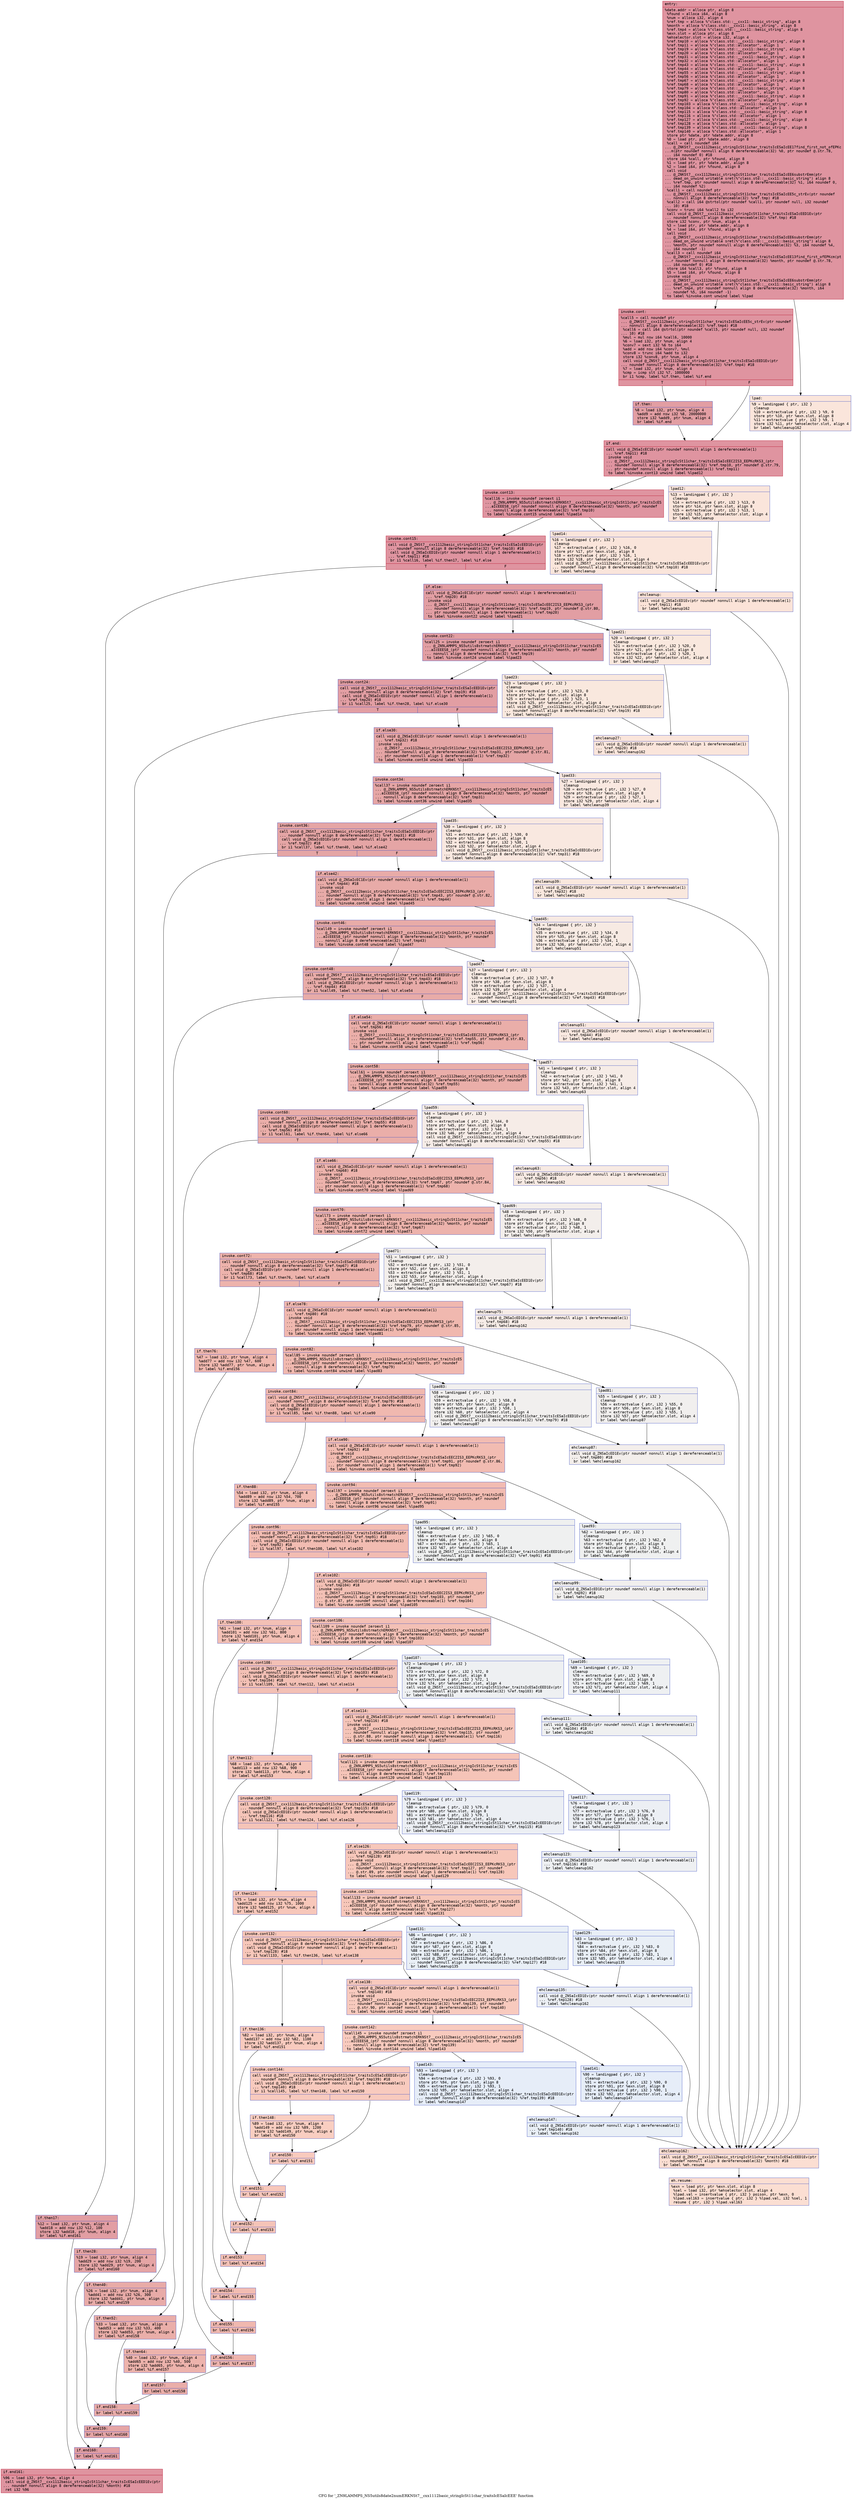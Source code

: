 digraph "CFG for '_ZN9LAMMPS_NS5utils8date2numERKNSt7__cxx1112basic_stringIcSt11char_traitsIcESaIcEEE' function" {
	label="CFG for '_ZN9LAMMPS_NS5utils8date2numERKNSt7__cxx1112basic_stringIcSt11char_traitsIcESaIcEEE' function";

	Node0x5584164b4560 [shape=record,color="#b70d28ff", style=filled, fillcolor="#b70d2870" fontname="Courier",label="{entry:\l|  %date.addr = alloca ptr, align 8\l  %found = alloca i64, align 8\l  %num = alloca i32, align 4\l  %ref.tmp = alloca %\"class.std::__cxx11::basic_string\", align 8\l  %month = alloca %\"class.std::__cxx11::basic_string\", align 8\l  %ref.tmp4 = alloca %\"class.std::__cxx11::basic_string\", align 8\l  %exn.slot = alloca ptr, align 8\l  %ehselector.slot = alloca i32, align 4\l  %ref.tmp10 = alloca %\"class.std::__cxx11::basic_string\", align 8\l  %ref.tmp11 = alloca %\"class.std::allocator\", align 1\l  %ref.tmp19 = alloca %\"class.std::__cxx11::basic_string\", align 8\l  %ref.tmp20 = alloca %\"class.std::allocator\", align 1\l  %ref.tmp31 = alloca %\"class.std::__cxx11::basic_string\", align 8\l  %ref.tmp32 = alloca %\"class.std::allocator\", align 1\l  %ref.tmp43 = alloca %\"class.std::__cxx11::basic_string\", align 8\l  %ref.tmp44 = alloca %\"class.std::allocator\", align 1\l  %ref.tmp55 = alloca %\"class.std::__cxx11::basic_string\", align 8\l  %ref.tmp56 = alloca %\"class.std::allocator\", align 1\l  %ref.tmp67 = alloca %\"class.std::__cxx11::basic_string\", align 8\l  %ref.tmp68 = alloca %\"class.std::allocator\", align 1\l  %ref.tmp79 = alloca %\"class.std::__cxx11::basic_string\", align 8\l  %ref.tmp80 = alloca %\"class.std::allocator\", align 1\l  %ref.tmp91 = alloca %\"class.std::__cxx11::basic_string\", align 8\l  %ref.tmp92 = alloca %\"class.std::allocator\", align 1\l  %ref.tmp103 = alloca %\"class.std::__cxx11::basic_string\", align 8\l  %ref.tmp104 = alloca %\"class.std::allocator\", align 1\l  %ref.tmp115 = alloca %\"class.std::__cxx11::basic_string\", align 8\l  %ref.tmp116 = alloca %\"class.std::allocator\", align 1\l  %ref.tmp127 = alloca %\"class.std::__cxx11::basic_string\", align 8\l  %ref.tmp128 = alloca %\"class.std::allocator\", align 1\l  %ref.tmp139 = alloca %\"class.std::__cxx11::basic_string\", align 8\l  %ref.tmp140 = alloca %\"class.std::allocator\", align 1\l  store ptr %date, ptr %date.addr, align 8\l  %0 = load ptr, ptr %date.addr, align 8\l  %call = call noundef i64\l... @_ZNKSt7__cxx1112basic_stringIcSt11char_traitsIcESaIcEE17find_first_not_ofEPKc\l...m(ptr noundef nonnull align 8 dereferenceable(32) %0, ptr noundef @.str.78,\l... i64 noundef 0) #18\l  store i64 %call, ptr %found, align 8\l  %1 = load ptr, ptr %date.addr, align 8\l  %2 = load i64, ptr %found, align 8\l  call void\l... @_ZNKSt7__cxx1112basic_stringIcSt11char_traitsIcESaIcEE6substrEmm(ptr\l... dead_on_unwind writable sret(%\"class.std::__cxx11::basic_string\") align 8\l... %ref.tmp, ptr noundef nonnull align 8 dereferenceable(32) %1, i64 noundef 0,\l... i64 noundef %2)\l  %call1 = call noundef ptr\l... @_ZNKSt7__cxx1112basic_stringIcSt11char_traitsIcESaIcEE5c_strEv(ptr noundef\l... nonnull align 8 dereferenceable(32) %ref.tmp) #18\l  %call2 = call i64 @strtol(ptr noundef %call1, ptr noundef null, i32 noundef\l... 10) #18\l  %conv = trunc i64 %call2 to i32\l  call void @_ZNSt7__cxx1112basic_stringIcSt11char_traitsIcESaIcEED1Ev(ptr\l... noundef nonnull align 8 dereferenceable(32) %ref.tmp) #18\l  store i32 %conv, ptr %num, align 4\l  %3 = load ptr, ptr %date.addr, align 8\l  %4 = load i64, ptr %found, align 8\l  call void\l... @_ZNKSt7__cxx1112basic_stringIcSt11char_traitsIcESaIcEE6substrEmm(ptr\l... dead_on_unwind writable sret(%\"class.std::__cxx11::basic_string\") align 8\l... %month, ptr noundef nonnull align 8 dereferenceable(32) %3, i64 noundef %4,\l... i64 noundef -1)\l  %call3 = call noundef i64\l... @_ZNKSt7__cxx1112basic_stringIcSt11char_traitsIcESaIcEE13find_first_ofEPKcm(pt\l...r noundef nonnull align 8 dereferenceable(32) %month, ptr noundef @.str.78,\l... i64 noundef 0) #18\l  store i64 %call3, ptr %found, align 8\l  %5 = load i64, ptr %found, align 8\l  invoke void\l... @_ZNKSt7__cxx1112basic_stringIcSt11char_traitsIcESaIcEE6substrEmm(ptr\l... dead_on_unwind writable sret(%\"class.std::__cxx11::basic_string\") align 8\l... %ref.tmp4, ptr noundef nonnull align 8 dereferenceable(32) %month, i64\l... noundef %5, i64 noundef -1)\l          to label %invoke.cont unwind label %lpad\l}"];
	Node0x5584164b4560 -> Node0x558416605c80[tooltip="entry -> invoke.cont\nProbability 100.00%" ];
	Node0x5584164b4560 -> Node0x558416605cd0[tooltip="entry -> lpad\nProbability 0.00%" ];
	Node0x558416605c80 [shape=record,color="#b70d28ff", style=filled, fillcolor="#b70d2870" fontname="Courier",label="{invoke.cont:\l|  %call5 = call noundef ptr\l... @_ZNKSt7__cxx1112basic_stringIcSt11char_traitsIcESaIcEE5c_strEv(ptr noundef\l... nonnull align 8 dereferenceable(32) %ref.tmp4) #18\l  %call6 = call i64 @strtol(ptr noundef %call5, ptr noundef null, i32 noundef\l... 10) #18\l  %mul = mul nsw i64 %call6, 10000\l  %6 = load i32, ptr %num, align 4\l  %conv7 = sext i32 %6 to i64\l  %add = add nsw i64 %conv7, %mul\l  %conv8 = trunc i64 %add to i32\l  store i32 %conv8, ptr %num, align 4\l  call void @_ZNSt7__cxx1112basic_stringIcSt11char_traitsIcESaIcEED1Ev(ptr\l... noundef nonnull align 8 dereferenceable(32) %ref.tmp4) #18\l  %7 = load i32, ptr %num, align 4\l  %cmp = icmp slt i32 %7, 1000000\l  br i1 %cmp, label %if.then, label %if.end\l|{<s0>T|<s1>F}}"];
	Node0x558416605c80:s0 -> Node0x5584166064d0[tooltip="invoke.cont -> if.then\nProbability 50.00%" ];
	Node0x558416605c80:s1 -> Node0x5584165fd320[tooltip="invoke.cont -> if.end\nProbability 50.00%" ];
	Node0x5584166064d0 [shape=record,color="#3d50c3ff", style=filled, fillcolor="#be242e70" fontname="Courier",label="{if.then:\l|  %8 = load i32, ptr %num, align 4\l  %add9 = add nsw i32 %8, 20000000\l  store i32 %add9, ptr %num, align 4\l  br label %if.end\l}"];
	Node0x5584166064d0 -> Node0x5584165fd320[tooltip="if.then -> if.end\nProbability 100.00%" ];
	Node0x558416605cd0 [shape=record,color="#3d50c3ff", style=filled, fillcolor="#f4c5ad70" fontname="Courier",label="{lpad:\l|  %9 = landingpad \{ ptr, i32 \}\l          cleanup\l  %10 = extractvalue \{ ptr, i32 \} %9, 0\l  store ptr %10, ptr %exn.slot, align 8\l  %11 = extractvalue \{ ptr, i32 \} %9, 1\l  store i32 %11, ptr %ehselector.slot, align 4\l  br label %ehcleanup162\l}"];
	Node0x558416605cd0 -> Node0x558416607030[tooltip="lpad -> ehcleanup162\nProbability 100.00%" ];
	Node0x5584165fd320 [shape=record,color="#b70d28ff", style=filled, fillcolor="#b70d2870" fontname="Courier",label="{if.end:\l|  call void @_ZNSaIcEC1Ev(ptr noundef nonnull align 1 dereferenceable(1)\l... %ref.tmp11) #18\l  invoke void\l... @_ZNSt7__cxx1112basic_stringIcSt11char_traitsIcESaIcEEC2IS3_EEPKcRKS3_(ptr\l... noundef nonnull align 8 dereferenceable(32) %ref.tmp10, ptr noundef @.str.79,\l... ptr noundef nonnull align 1 dereferenceable(1) %ref.tmp11)\l          to label %invoke.cont13 unwind label %lpad12\l}"];
	Node0x5584165fd320 -> Node0x558416607270[tooltip="if.end -> invoke.cont13\nProbability 100.00%" ];
	Node0x5584165fd320 -> Node0x5584166072f0[tooltip="if.end -> lpad12\nProbability 0.00%" ];
	Node0x558416607270 [shape=record,color="#b70d28ff", style=filled, fillcolor="#b70d2870" fontname="Courier",label="{invoke.cont13:\l|  %call16 = invoke noundef zeroext i1\l... @_ZN9LAMMPS_NS5utils8strmatchERKNSt7__cxx1112basic_stringIcSt11char_traitsIcES\l...aIcEEES8_(ptr noundef nonnull align 8 dereferenceable(32) %month, ptr noundef\l... nonnull align 8 dereferenceable(32) %ref.tmp10)\l          to label %invoke.cont15 unwind label %lpad14\l}"];
	Node0x558416607270 -> Node0x558416607220[tooltip="invoke.cont13 -> invoke.cont15\nProbability 100.00%" ];
	Node0x558416607270 -> Node0x558416607520[tooltip="invoke.cont13 -> lpad14\nProbability 0.00%" ];
	Node0x558416607220 [shape=record,color="#b70d28ff", style=filled, fillcolor="#b70d2870" fontname="Courier",label="{invoke.cont15:\l|  call void @_ZNSt7__cxx1112basic_stringIcSt11char_traitsIcESaIcEED1Ev(ptr\l... noundef nonnull align 8 dereferenceable(32) %ref.tmp10) #18\l  call void @_ZNSaIcED1Ev(ptr noundef nonnull align 1 dereferenceable(1)\l... %ref.tmp11) #18\l  br i1 %call16, label %if.then17, label %if.else\l|{<s0>T|<s1>F}}"];
	Node0x558416607220:s0 -> Node0x558416607900[tooltip="invoke.cont15 -> if.then17\nProbability 50.00%" ];
	Node0x558416607220:s1 -> Node0x558416607980[tooltip="invoke.cont15 -> if.else\nProbability 50.00%" ];
	Node0x558416607900 [shape=record,color="#3d50c3ff", style=filled, fillcolor="#be242e70" fontname="Courier",label="{if.then17:\l|  %12 = load i32, ptr %num, align 4\l  %add18 = add nsw i32 %12, 100\l  store i32 %add18, ptr %num, align 4\l  br label %if.end161\l}"];
	Node0x558416607900 -> Node0x558416607c50[tooltip="if.then17 -> if.end161\nProbability 100.00%" ];
	Node0x5584166072f0 [shape=record,color="#3d50c3ff", style=filled, fillcolor="#f4c5ad70" fontname="Courier",label="{lpad12:\l|  %13 = landingpad \{ ptr, i32 \}\l          cleanup\l  %14 = extractvalue \{ ptr, i32 \} %13, 0\l  store ptr %14, ptr %exn.slot, align 8\l  %15 = extractvalue \{ ptr, i32 \} %13, 1\l  store i32 %15, ptr %ehselector.slot, align 4\l  br label %ehcleanup\l}"];
	Node0x5584166072f0 -> Node0x558416607ff0[tooltip="lpad12 -> ehcleanup\nProbability 100.00%" ];
	Node0x558416607520 [shape=record,color="#3d50c3ff", style=filled, fillcolor="#f4c5ad70" fontname="Courier",label="{lpad14:\l|  %16 = landingpad \{ ptr, i32 \}\l          cleanup\l  %17 = extractvalue \{ ptr, i32 \} %16, 0\l  store ptr %17, ptr %exn.slot, align 8\l  %18 = extractvalue \{ ptr, i32 \} %16, 1\l  store i32 %18, ptr %ehselector.slot, align 4\l  call void @_ZNSt7__cxx1112basic_stringIcSt11char_traitsIcESaIcEED1Ev(ptr\l... noundef nonnull align 8 dereferenceable(32) %ref.tmp10) #18\l  br label %ehcleanup\l}"];
	Node0x558416607520 -> Node0x558416607ff0[tooltip="lpad14 -> ehcleanup\nProbability 100.00%" ];
	Node0x558416607ff0 [shape=record,color="#3d50c3ff", style=filled, fillcolor="#f6bfa670" fontname="Courier",label="{ehcleanup:\l|  call void @_ZNSaIcED1Ev(ptr noundef nonnull align 1 dereferenceable(1)\l... %ref.tmp11) #18\l  br label %ehcleanup162\l}"];
	Node0x558416607ff0 -> Node0x558416607030[tooltip="ehcleanup -> ehcleanup162\nProbability 100.00%" ];
	Node0x558416607980 [shape=record,color="#3d50c3ff", style=filled, fillcolor="#be242e70" fontname="Courier",label="{if.else:\l|  call void @_ZNSaIcEC1Ev(ptr noundef nonnull align 1 dereferenceable(1)\l... %ref.tmp20) #18\l  invoke void\l... @_ZNSt7__cxx1112basic_stringIcSt11char_traitsIcESaIcEEC2IS3_EEPKcRKS3_(ptr\l... noundef nonnull align 8 dereferenceable(32) %ref.tmp19, ptr noundef @.str.80,\l... ptr noundef nonnull align 1 dereferenceable(1) %ref.tmp20)\l          to label %invoke.cont22 unwind label %lpad21\l}"];
	Node0x558416607980 -> Node0x5584166087e0[tooltip="if.else -> invoke.cont22\nProbability 100.00%" ];
	Node0x558416607980 -> Node0x558416608830[tooltip="if.else -> lpad21\nProbability 0.00%" ];
	Node0x5584166087e0 [shape=record,color="#3d50c3ff", style=filled, fillcolor="#be242e70" fontname="Courier",label="{invoke.cont22:\l|  %call25 = invoke noundef zeroext i1\l... @_ZN9LAMMPS_NS5utils8strmatchERKNSt7__cxx1112basic_stringIcSt11char_traitsIcES\l...aIcEEES8_(ptr noundef nonnull align 8 dereferenceable(32) %month, ptr noundef\l... nonnull align 8 dereferenceable(32) %ref.tmp19)\l          to label %invoke.cont24 unwind label %lpad23\l}"];
	Node0x5584166087e0 -> Node0x558416608790[tooltip="invoke.cont22 -> invoke.cont24\nProbability 100.00%" ];
	Node0x5584166087e0 -> Node0x558416608a60[tooltip="invoke.cont22 -> lpad23\nProbability 0.00%" ];
	Node0x558416608790 [shape=record,color="#3d50c3ff", style=filled, fillcolor="#be242e70" fontname="Courier",label="{invoke.cont24:\l|  call void @_ZNSt7__cxx1112basic_stringIcSt11char_traitsIcESaIcEED1Ev(ptr\l... noundef nonnull align 8 dereferenceable(32) %ref.tmp19) #18\l  call void @_ZNSaIcED1Ev(ptr noundef nonnull align 1 dereferenceable(1)\l... %ref.tmp20) #18\l  br i1 %call25, label %if.then28, label %if.else30\l|{<s0>T|<s1>F}}"];
	Node0x558416608790:s0 -> Node0x558416608f00[tooltip="invoke.cont24 -> if.then28\nProbability 50.00%" ];
	Node0x558416608790:s1 -> Node0x558416608f80[tooltip="invoke.cont24 -> if.else30\nProbability 50.00%" ];
	Node0x558416608f00 [shape=record,color="#3d50c3ff", style=filled, fillcolor="#c5333470" fontname="Courier",label="{if.then28:\l|  %19 = load i32, ptr %num, align 4\l  %add29 = add nsw i32 %19, 200\l  store i32 %add29, ptr %num, align 4\l  br label %if.end160\l}"];
	Node0x558416608f00 -> Node0x558416609290[tooltip="if.then28 -> if.end160\nProbability 100.00%" ];
	Node0x558416608830 [shape=record,color="#3d50c3ff", style=filled, fillcolor="#f2cab570" fontname="Courier",label="{lpad21:\l|  %20 = landingpad \{ ptr, i32 \}\l          cleanup\l  %21 = extractvalue \{ ptr, i32 \} %20, 0\l  store ptr %21, ptr %exn.slot, align 8\l  %22 = extractvalue \{ ptr, i32 \} %20, 1\l  store i32 %22, ptr %ehselector.slot, align 4\l  br label %ehcleanup27\l}"];
	Node0x558416608830 -> Node0x558416609630[tooltip="lpad21 -> ehcleanup27\nProbability 100.00%" ];
	Node0x558416608a60 [shape=record,color="#3d50c3ff", style=filled, fillcolor="#f2cab570" fontname="Courier",label="{lpad23:\l|  %23 = landingpad \{ ptr, i32 \}\l          cleanup\l  %24 = extractvalue \{ ptr, i32 \} %23, 0\l  store ptr %24, ptr %exn.slot, align 8\l  %25 = extractvalue \{ ptr, i32 \} %23, 1\l  store i32 %25, ptr %ehselector.slot, align 4\l  call void @_ZNSt7__cxx1112basic_stringIcSt11char_traitsIcESaIcEED1Ev(ptr\l... noundef nonnull align 8 dereferenceable(32) %ref.tmp19) #18\l  br label %ehcleanup27\l}"];
	Node0x558416608a60 -> Node0x558416609630[tooltip="lpad23 -> ehcleanup27\nProbability 100.00%" ];
	Node0x558416609630 [shape=record,color="#3d50c3ff", style=filled, fillcolor="#f4c5ad70" fontname="Courier",label="{ehcleanup27:\l|  call void @_ZNSaIcED1Ev(ptr noundef nonnull align 1 dereferenceable(1)\l... %ref.tmp20) #18\l  br label %ehcleanup162\l}"];
	Node0x558416609630 -> Node0x558416607030[tooltip="ehcleanup27 -> ehcleanup162\nProbability 100.00%" ];
	Node0x558416608f80 [shape=record,color="#3d50c3ff", style=filled, fillcolor="#c5333470" fontname="Courier",label="{if.else30:\l|  call void @_ZNSaIcEC1Ev(ptr noundef nonnull align 1 dereferenceable(1)\l... %ref.tmp32) #18\l  invoke void\l... @_ZNSt7__cxx1112basic_stringIcSt11char_traitsIcESaIcEEC2IS3_EEPKcRKS3_(ptr\l... noundef nonnull align 8 dereferenceable(32) %ref.tmp31, ptr noundef @.str.81,\l... ptr noundef nonnull align 1 dereferenceable(1) %ref.tmp32)\l          to label %invoke.cont34 unwind label %lpad33\l}"];
	Node0x558416608f80 -> Node0x558416609e20[tooltip="if.else30 -> invoke.cont34\nProbability 100.00%" ];
	Node0x558416608f80 -> Node0x558416609e70[tooltip="if.else30 -> lpad33\nProbability 0.00%" ];
	Node0x558416609e20 [shape=record,color="#3d50c3ff", style=filled, fillcolor="#c5333470" fontname="Courier",label="{invoke.cont34:\l|  %call37 = invoke noundef zeroext i1\l... @_ZN9LAMMPS_NS5utils8strmatchERKNSt7__cxx1112basic_stringIcSt11char_traitsIcES\l...aIcEEES8_(ptr noundef nonnull align 8 dereferenceable(32) %month, ptr noundef\l... nonnull align 8 dereferenceable(32) %ref.tmp31)\l          to label %invoke.cont36 unwind label %lpad35\l}"];
	Node0x558416609e20 -> Node0x558416609dd0[tooltip="invoke.cont34 -> invoke.cont36\nProbability 100.00%" ];
	Node0x558416609e20 -> Node0x55841660a100[tooltip="invoke.cont34 -> lpad35\nProbability 0.00%" ];
	Node0x558416609dd0 [shape=record,color="#3d50c3ff", style=filled, fillcolor="#c5333470" fontname="Courier",label="{invoke.cont36:\l|  call void @_ZNSt7__cxx1112basic_stringIcSt11char_traitsIcESaIcEED1Ev(ptr\l... noundef nonnull align 8 dereferenceable(32) %ref.tmp31) #18\l  call void @_ZNSaIcED1Ev(ptr noundef nonnull align 1 dereferenceable(1)\l... %ref.tmp32) #18\l  br i1 %call37, label %if.then40, label %if.else42\l|{<s0>T|<s1>F}}"];
	Node0x558416609dd0:s0 -> Node0x55841660a5a0[tooltip="invoke.cont36 -> if.then40\nProbability 50.00%" ];
	Node0x558416609dd0:s1 -> Node0x55841660a620[tooltip="invoke.cont36 -> if.else42\nProbability 50.00%" ];
	Node0x55841660a5a0 [shape=record,color="#3d50c3ff", style=filled, fillcolor="#cc403a70" fontname="Courier",label="{if.then40:\l|  %26 = load i32, ptr %num, align 4\l  %add41 = add nsw i32 %26, 300\l  store i32 %add41, ptr %num, align 4\l  br label %if.end159\l}"];
	Node0x55841660a5a0 -> Node0x55841660a930[tooltip="if.then40 -> if.end159\nProbability 100.00%" ];
	Node0x558416609e70 [shape=record,color="#3d50c3ff", style=filled, fillcolor="#f1ccb870" fontname="Courier",label="{lpad33:\l|  %27 = landingpad \{ ptr, i32 \}\l          cleanup\l  %28 = extractvalue \{ ptr, i32 \} %27, 0\l  store ptr %28, ptr %exn.slot, align 8\l  %29 = extractvalue \{ ptr, i32 \} %27, 1\l  store i32 %29, ptr %ehselector.slot, align 4\l  br label %ehcleanup39\l}"];
	Node0x558416609e70 -> Node0x55841660acd0[tooltip="lpad33 -> ehcleanup39\nProbability 100.00%" ];
	Node0x55841660a100 [shape=record,color="#3d50c3ff", style=filled, fillcolor="#f1ccb870" fontname="Courier",label="{lpad35:\l|  %30 = landingpad \{ ptr, i32 \}\l          cleanup\l  %31 = extractvalue \{ ptr, i32 \} %30, 0\l  store ptr %31, ptr %exn.slot, align 8\l  %32 = extractvalue \{ ptr, i32 \} %30, 1\l  store i32 %32, ptr %ehselector.slot, align 4\l  call void @_ZNSt7__cxx1112basic_stringIcSt11char_traitsIcESaIcEED1Ev(ptr\l... noundef nonnull align 8 dereferenceable(32) %ref.tmp31) #18\l  br label %ehcleanup39\l}"];
	Node0x55841660a100 -> Node0x55841660acd0[tooltip="lpad35 -> ehcleanup39\nProbability 100.00%" ];
	Node0x55841660acd0 [shape=record,color="#3d50c3ff", style=filled, fillcolor="#f2cab570" fontname="Courier",label="{ehcleanup39:\l|  call void @_ZNSaIcED1Ev(ptr noundef nonnull align 1 dereferenceable(1)\l... %ref.tmp32) #18\l  br label %ehcleanup162\l}"];
	Node0x55841660acd0 -> Node0x558416607030[tooltip="ehcleanup39 -> ehcleanup162\nProbability 100.00%" ];
	Node0x55841660a620 [shape=record,color="#3d50c3ff", style=filled, fillcolor="#cc403a70" fontname="Courier",label="{if.else42:\l|  call void @_ZNSaIcEC1Ev(ptr noundef nonnull align 1 dereferenceable(1)\l... %ref.tmp44) #18\l  invoke void\l... @_ZNSt7__cxx1112basic_stringIcSt11char_traitsIcESaIcEEC2IS3_EEPKcRKS3_(ptr\l... noundef nonnull align 8 dereferenceable(32) %ref.tmp43, ptr noundef @.str.82,\l... ptr noundef nonnull align 1 dereferenceable(1) %ref.tmp44)\l          to label %invoke.cont46 unwind label %lpad45\l}"];
	Node0x55841660a620 -> Node0x55841660b4c0[tooltip="if.else42 -> invoke.cont46\nProbability 100.00%" ];
	Node0x55841660a620 -> Node0x55841660b510[tooltip="if.else42 -> lpad45\nProbability 0.00%" ];
	Node0x55841660b4c0 [shape=record,color="#3d50c3ff", style=filled, fillcolor="#cc403a70" fontname="Courier",label="{invoke.cont46:\l|  %call49 = invoke noundef zeroext i1\l... @_ZN9LAMMPS_NS5utils8strmatchERKNSt7__cxx1112basic_stringIcSt11char_traitsIcES\l...aIcEEES8_(ptr noundef nonnull align 8 dereferenceable(32) %month, ptr noundef\l... nonnull align 8 dereferenceable(32) %ref.tmp43)\l          to label %invoke.cont48 unwind label %lpad47\l}"];
	Node0x55841660b4c0 -> Node0x55841660b470[tooltip="invoke.cont46 -> invoke.cont48\nProbability 100.00%" ];
	Node0x55841660b4c0 -> Node0x55841660b7a0[tooltip="invoke.cont46 -> lpad47\nProbability 0.00%" ];
	Node0x55841660b470 [shape=record,color="#3d50c3ff", style=filled, fillcolor="#cc403a70" fontname="Courier",label="{invoke.cont48:\l|  call void @_ZNSt7__cxx1112basic_stringIcSt11char_traitsIcESaIcEED1Ev(ptr\l... noundef nonnull align 8 dereferenceable(32) %ref.tmp43) #18\l  call void @_ZNSaIcED1Ev(ptr noundef nonnull align 1 dereferenceable(1)\l... %ref.tmp44) #18\l  br i1 %call49, label %if.then52, label %if.else54\l|{<s0>T|<s1>F}}"];
	Node0x55841660b470:s0 -> Node0x55841660bc40[tooltip="invoke.cont48 -> if.then52\nProbability 50.00%" ];
	Node0x55841660b470:s1 -> Node0x55841660bcc0[tooltip="invoke.cont48 -> if.else54\nProbability 50.00%" ];
	Node0x55841660bc40 [shape=record,color="#3d50c3ff", style=filled, fillcolor="#d0473d70" fontname="Courier",label="{if.then52:\l|  %33 = load i32, ptr %num, align 4\l  %add53 = add nsw i32 %33, 400\l  store i32 %add53, ptr %num, align 4\l  br label %if.end158\l}"];
	Node0x55841660bc40 -> Node0x55841660bfd0[tooltip="if.then52 -> if.end158\nProbability 100.00%" ];
	Node0x55841660b510 [shape=record,color="#3d50c3ff", style=filled, fillcolor="#eed0c070" fontname="Courier",label="{lpad45:\l|  %34 = landingpad \{ ptr, i32 \}\l          cleanup\l  %35 = extractvalue \{ ptr, i32 \} %34, 0\l  store ptr %35, ptr %exn.slot, align 8\l  %36 = extractvalue \{ ptr, i32 \} %34, 1\l  store i32 %36, ptr %ehselector.slot, align 4\l  br label %ehcleanup51\l}"];
	Node0x55841660b510 -> Node0x55841660c370[tooltip="lpad45 -> ehcleanup51\nProbability 100.00%" ];
	Node0x55841660b7a0 [shape=record,color="#3d50c3ff", style=filled, fillcolor="#eed0c070" fontname="Courier",label="{lpad47:\l|  %37 = landingpad \{ ptr, i32 \}\l          cleanup\l  %38 = extractvalue \{ ptr, i32 \} %37, 0\l  store ptr %38, ptr %exn.slot, align 8\l  %39 = extractvalue \{ ptr, i32 \} %37, 1\l  store i32 %39, ptr %ehselector.slot, align 4\l  call void @_ZNSt7__cxx1112basic_stringIcSt11char_traitsIcESaIcEED1Ev(ptr\l... noundef nonnull align 8 dereferenceable(32) %ref.tmp43) #18\l  br label %ehcleanup51\l}"];
	Node0x55841660b7a0 -> Node0x55841660c370[tooltip="lpad47 -> ehcleanup51\nProbability 100.00%" ];
	Node0x55841660c370 [shape=record,color="#3d50c3ff", style=filled, fillcolor="#f1ccb870" fontname="Courier",label="{ehcleanup51:\l|  call void @_ZNSaIcED1Ev(ptr noundef nonnull align 1 dereferenceable(1)\l... %ref.tmp44) #18\l  br label %ehcleanup162\l}"];
	Node0x55841660c370 -> Node0x558416607030[tooltip="ehcleanup51 -> ehcleanup162\nProbability 100.00%" ];
	Node0x55841660bcc0 [shape=record,color="#3d50c3ff", style=filled, fillcolor="#d0473d70" fontname="Courier",label="{if.else54:\l|  call void @_ZNSaIcEC1Ev(ptr noundef nonnull align 1 dereferenceable(1)\l... %ref.tmp56) #18\l  invoke void\l... @_ZNSt7__cxx1112basic_stringIcSt11char_traitsIcESaIcEEC2IS3_EEPKcRKS3_(ptr\l... noundef nonnull align 8 dereferenceable(32) %ref.tmp55, ptr noundef @.str.83,\l... ptr noundef nonnull align 1 dereferenceable(1) %ref.tmp56)\l          to label %invoke.cont58 unwind label %lpad57\l}"];
	Node0x55841660bcc0 -> Node0x55841660cb60[tooltip="if.else54 -> invoke.cont58\nProbability 100.00%" ];
	Node0x55841660bcc0 -> Node0x55841660cbb0[tooltip="if.else54 -> lpad57\nProbability 0.00%" ];
	Node0x55841660cb60 [shape=record,color="#3d50c3ff", style=filled, fillcolor="#d0473d70" fontname="Courier",label="{invoke.cont58:\l|  %call61 = invoke noundef zeroext i1\l... @_ZN9LAMMPS_NS5utils8strmatchERKNSt7__cxx1112basic_stringIcSt11char_traitsIcES\l...aIcEEES8_(ptr noundef nonnull align 8 dereferenceable(32) %month, ptr noundef\l... nonnull align 8 dereferenceable(32) %ref.tmp55)\l          to label %invoke.cont60 unwind label %lpad59\l}"];
	Node0x55841660cb60 -> Node0x55841660cb10[tooltip="invoke.cont58 -> invoke.cont60\nProbability 100.00%" ];
	Node0x55841660cb60 -> Node0x55841660ce40[tooltip="invoke.cont58 -> lpad59\nProbability 0.00%" ];
	Node0x55841660cb10 [shape=record,color="#3d50c3ff", style=filled, fillcolor="#d0473d70" fontname="Courier",label="{invoke.cont60:\l|  call void @_ZNSt7__cxx1112basic_stringIcSt11char_traitsIcESaIcEED1Ev(ptr\l... noundef nonnull align 8 dereferenceable(32) %ref.tmp55) #18\l  call void @_ZNSaIcED1Ev(ptr noundef nonnull align 1 dereferenceable(1)\l... %ref.tmp56) #18\l  br i1 %call61, label %if.then64, label %if.else66\l|{<s0>T|<s1>F}}"];
	Node0x55841660cb10:s0 -> Node0x5584166069a0[tooltip="invoke.cont60 -> if.then64\nProbability 50.00%" ];
	Node0x55841660cb10:s1 -> Node0x558416606a20[tooltip="invoke.cont60 -> if.else66\nProbability 50.00%" ];
	Node0x5584166069a0 [shape=record,color="#3d50c3ff", style=filled, fillcolor="#d6524470" fontname="Courier",label="{if.then64:\l|  %40 = load i32, ptr %num, align 4\l  %add65 = add nsw i32 %40, 500\l  store i32 %add65, ptr %num, align 4\l  br label %if.end157\l}"];
	Node0x5584166069a0 -> Node0x558416606d30[tooltip="if.then64 -> if.end157\nProbability 100.00%" ];
	Node0x55841660cbb0 [shape=record,color="#3d50c3ff", style=filled, fillcolor="#ead5c970" fontname="Courier",label="{lpad57:\l|  %41 = landingpad \{ ptr, i32 \}\l          cleanup\l  %42 = extractvalue \{ ptr, i32 \} %41, 0\l  store ptr %42, ptr %exn.slot, align 8\l  %43 = extractvalue \{ ptr, i32 \} %41, 1\l  store i32 %43, ptr %ehselector.slot, align 4\l  br label %ehcleanup63\l}"];
	Node0x55841660cbb0 -> Node0x55841660dfe0[tooltip="lpad57 -> ehcleanup63\nProbability 100.00%" ];
	Node0x55841660ce40 [shape=record,color="#3d50c3ff", style=filled, fillcolor="#ead5c970" fontname="Courier",label="{lpad59:\l|  %44 = landingpad \{ ptr, i32 \}\l          cleanup\l  %45 = extractvalue \{ ptr, i32 \} %44, 0\l  store ptr %45, ptr %exn.slot, align 8\l  %46 = extractvalue \{ ptr, i32 \} %44, 1\l  store i32 %46, ptr %ehselector.slot, align 4\l  call void @_ZNSt7__cxx1112basic_stringIcSt11char_traitsIcESaIcEED1Ev(ptr\l... noundef nonnull align 8 dereferenceable(32) %ref.tmp55) #18\l  br label %ehcleanup63\l}"];
	Node0x55841660ce40 -> Node0x55841660dfe0[tooltip="lpad59 -> ehcleanup63\nProbability 100.00%" ];
	Node0x55841660dfe0 [shape=record,color="#3d50c3ff", style=filled, fillcolor="#eed0c070" fontname="Courier",label="{ehcleanup63:\l|  call void @_ZNSaIcED1Ev(ptr noundef nonnull align 1 dereferenceable(1)\l... %ref.tmp56) #18\l  br label %ehcleanup162\l}"];
	Node0x55841660dfe0 -> Node0x558416607030[tooltip="ehcleanup63 -> ehcleanup162\nProbability 100.00%" ];
	Node0x558416606a20 [shape=record,color="#3d50c3ff", style=filled, fillcolor="#d6524470" fontname="Courier",label="{if.else66:\l|  call void @_ZNSaIcEC1Ev(ptr noundef nonnull align 1 dereferenceable(1)\l... %ref.tmp68) #18\l  invoke void\l... @_ZNSt7__cxx1112basic_stringIcSt11char_traitsIcESaIcEEC2IS3_EEPKcRKS3_(ptr\l... noundef nonnull align 8 dereferenceable(32) %ref.tmp67, ptr noundef @.str.84,\l... ptr noundef nonnull align 1 dereferenceable(1) %ref.tmp68)\l          to label %invoke.cont70 unwind label %lpad69\l}"];
	Node0x558416606a20 -> Node0x55841660e7d0[tooltip="if.else66 -> invoke.cont70\nProbability 100.00%" ];
	Node0x558416606a20 -> Node0x55841660e820[tooltip="if.else66 -> lpad69\nProbability 0.00%" ];
	Node0x55841660e7d0 [shape=record,color="#3d50c3ff", style=filled, fillcolor="#d6524470" fontname="Courier",label="{invoke.cont70:\l|  %call73 = invoke noundef zeroext i1\l... @_ZN9LAMMPS_NS5utils8strmatchERKNSt7__cxx1112basic_stringIcSt11char_traitsIcES\l...aIcEEES8_(ptr noundef nonnull align 8 dereferenceable(32) %month, ptr noundef\l... nonnull align 8 dereferenceable(32) %ref.tmp67)\l          to label %invoke.cont72 unwind label %lpad71\l}"];
	Node0x55841660e7d0 -> Node0x55841660e780[tooltip="invoke.cont70 -> invoke.cont72\nProbability 100.00%" ];
	Node0x55841660e7d0 -> Node0x55841660eab0[tooltip="invoke.cont70 -> lpad71\nProbability 0.00%" ];
	Node0x55841660e780 [shape=record,color="#3d50c3ff", style=filled, fillcolor="#d6524470" fontname="Courier",label="{invoke.cont72:\l|  call void @_ZNSt7__cxx1112basic_stringIcSt11char_traitsIcESaIcEED1Ev(ptr\l... noundef nonnull align 8 dereferenceable(32) %ref.tmp67) #18\l  call void @_ZNSaIcED1Ev(ptr noundef nonnull align 1 dereferenceable(1)\l... %ref.tmp68) #18\l  br i1 %call73, label %if.then76, label %if.else78\l|{<s0>T|<s1>F}}"];
	Node0x55841660e780:s0 -> Node0x55841660ef50[tooltip="invoke.cont72 -> if.then76\nProbability 50.00%" ];
	Node0x55841660e780:s1 -> Node0x55841660efd0[tooltip="invoke.cont72 -> if.else78\nProbability 50.00%" ];
	Node0x55841660ef50 [shape=record,color="#3d50c3ff", style=filled, fillcolor="#dc5d4a70" fontname="Courier",label="{if.then76:\l|  %47 = load i32, ptr %num, align 4\l  %add77 = add nsw i32 %47, 600\l  store i32 %add77, ptr %num, align 4\l  br label %if.end156\l}"];
	Node0x55841660ef50 -> Node0x55841660f2e0[tooltip="if.then76 -> if.end156\nProbability 100.00%" ];
	Node0x55841660e820 [shape=record,color="#3d50c3ff", style=filled, fillcolor="#e5d8d170" fontname="Courier",label="{lpad69:\l|  %48 = landingpad \{ ptr, i32 \}\l          cleanup\l  %49 = extractvalue \{ ptr, i32 \} %48, 0\l  store ptr %49, ptr %exn.slot, align 8\l  %50 = extractvalue \{ ptr, i32 \} %48, 1\l  store i32 %50, ptr %ehselector.slot, align 4\l  br label %ehcleanup75\l}"];
	Node0x55841660e820 -> Node0x55841660f680[tooltip="lpad69 -> ehcleanup75\nProbability 100.00%" ];
	Node0x55841660eab0 [shape=record,color="#3d50c3ff", style=filled, fillcolor="#e5d8d170" fontname="Courier",label="{lpad71:\l|  %51 = landingpad \{ ptr, i32 \}\l          cleanup\l  %52 = extractvalue \{ ptr, i32 \} %51, 0\l  store ptr %52, ptr %exn.slot, align 8\l  %53 = extractvalue \{ ptr, i32 \} %51, 1\l  store i32 %53, ptr %ehselector.slot, align 4\l  call void @_ZNSt7__cxx1112basic_stringIcSt11char_traitsIcESaIcEED1Ev(ptr\l... noundef nonnull align 8 dereferenceable(32) %ref.tmp67) #18\l  br label %ehcleanup75\l}"];
	Node0x55841660eab0 -> Node0x55841660f680[tooltip="lpad71 -> ehcleanup75\nProbability 100.00%" ];
	Node0x55841660f680 [shape=record,color="#3d50c3ff", style=filled, fillcolor="#ead5c970" fontname="Courier",label="{ehcleanup75:\l|  call void @_ZNSaIcED1Ev(ptr noundef nonnull align 1 dereferenceable(1)\l... %ref.tmp68) #18\l  br label %ehcleanup162\l}"];
	Node0x55841660f680 -> Node0x558416607030[tooltip="ehcleanup75 -> ehcleanup162\nProbability 100.00%" ];
	Node0x55841660efd0 [shape=record,color="#3d50c3ff", style=filled, fillcolor="#dc5d4a70" fontname="Courier",label="{if.else78:\l|  call void @_ZNSaIcEC1Ev(ptr noundef nonnull align 1 dereferenceable(1)\l... %ref.tmp80) #18\l  invoke void\l... @_ZNSt7__cxx1112basic_stringIcSt11char_traitsIcESaIcEEC2IS3_EEPKcRKS3_(ptr\l... noundef nonnull align 8 dereferenceable(32) %ref.tmp79, ptr noundef @.str.85,\l... ptr noundef nonnull align 1 dereferenceable(1) %ref.tmp80)\l          to label %invoke.cont82 unwind label %lpad81\l}"];
	Node0x55841660efd0 -> Node0x558416753450[tooltip="if.else78 -> invoke.cont82\nProbability 100.00%" ];
	Node0x55841660efd0 -> Node0x5584167534a0[tooltip="if.else78 -> lpad81\nProbability 0.00%" ];
	Node0x558416753450 [shape=record,color="#3d50c3ff", style=filled, fillcolor="#dc5d4a70" fontname="Courier",label="{invoke.cont82:\l|  %call85 = invoke noundef zeroext i1\l... @_ZN9LAMMPS_NS5utils8strmatchERKNSt7__cxx1112basic_stringIcSt11char_traitsIcES\l...aIcEEES8_(ptr noundef nonnull align 8 dereferenceable(32) %month, ptr noundef\l... nonnull align 8 dereferenceable(32) %ref.tmp79)\l          to label %invoke.cont84 unwind label %lpad83\l}"];
	Node0x558416753450 -> Node0x558416753400[tooltip="invoke.cont82 -> invoke.cont84\nProbability 100.00%" ];
	Node0x558416753450 -> Node0x558416753730[tooltip="invoke.cont82 -> lpad83\nProbability 0.00%" ];
	Node0x558416753400 [shape=record,color="#3d50c3ff", style=filled, fillcolor="#dc5d4a70" fontname="Courier",label="{invoke.cont84:\l|  call void @_ZNSt7__cxx1112basic_stringIcSt11char_traitsIcESaIcEED1Ev(ptr\l... noundef nonnull align 8 dereferenceable(32) %ref.tmp79) #18\l  call void @_ZNSaIcED1Ev(ptr noundef nonnull align 1 dereferenceable(1)\l... %ref.tmp80) #18\l  br i1 %call85, label %if.then88, label %if.else90\l|{<s0>T|<s1>F}}"];
	Node0x558416753400:s0 -> Node0x558416753bd0[tooltip="invoke.cont84 -> if.then88\nProbability 50.00%" ];
	Node0x558416753400:s1 -> Node0x558416753c50[tooltip="invoke.cont84 -> if.else90\nProbability 50.00%" ];
	Node0x558416753bd0 [shape=record,color="#3d50c3ff", style=filled, fillcolor="#e1675170" fontname="Courier",label="{if.then88:\l|  %54 = load i32, ptr %num, align 4\l  %add89 = add nsw i32 %54, 700\l  store i32 %add89, ptr %num, align 4\l  br label %if.end155\l}"];
	Node0x558416753bd0 -> Node0x558416753f60[tooltip="if.then88 -> if.end155\nProbability 100.00%" ];
	Node0x5584167534a0 [shape=record,color="#3d50c3ff", style=filled, fillcolor="#e0dbd870" fontname="Courier",label="{lpad81:\l|  %55 = landingpad \{ ptr, i32 \}\l          cleanup\l  %56 = extractvalue \{ ptr, i32 \} %55, 0\l  store ptr %56, ptr %exn.slot, align 8\l  %57 = extractvalue \{ ptr, i32 \} %55, 1\l  store i32 %57, ptr %ehselector.slot, align 4\l  br label %ehcleanup87\l}"];
	Node0x5584167534a0 -> Node0x558416754300[tooltip="lpad81 -> ehcleanup87\nProbability 100.00%" ];
	Node0x558416753730 [shape=record,color="#3d50c3ff", style=filled, fillcolor="#e0dbd870" fontname="Courier",label="{lpad83:\l|  %58 = landingpad \{ ptr, i32 \}\l          cleanup\l  %59 = extractvalue \{ ptr, i32 \} %58, 0\l  store ptr %59, ptr %exn.slot, align 8\l  %60 = extractvalue \{ ptr, i32 \} %58, 1\l  store i32 %60, ptr %ehselector.slot, align 4\l  call void @_ZNSt7__cxx1112basic_stringIcSt11char_traitsIcESaIcEED1Ev(ptr\l... noundef nonnull align 8 dereferenceable(32) %ref.tmp79) #18\l  br label %ehcleanup87\l}"];
	Node0x558416753730 -> Node0x558416754300[tooltip="lpad83 -> ehcleanup87\nProbability 100.00%" ];
	Node0x558416754300 [shape=record,color="#3d50c3ff", style=filled, fillcolor="#e5d8d170" fontname="Courier",label="{ehcleanup87:\l|  call void @_ZNSaIcED1Ev(ptr noundef nonnull align 1 dereferenceable(1)\l... %ref.tmp80) #18\l  br label %ehcleanup162\l}"];
	Node0x558416754300 -> Node0x558416607030[tooltip="ehcleanup87 -> ehcleanup162\nProbability 100.00%" ];
	Node0x558416753c50 [shape=record,color="#3d50c3ff", style=filled, fillcolor="#e1675170" fontname="Courier",label="{if.else90:\l|  call void @_ZNSaIcEC1Ev(ptr noundef nonnull align 1 dereferenceable(1)\l... %ref.tmp92) #18\l  invoke void\l... @_ZNSt7__cxx1112basic_stringIcSt11char_traitsIcESaIcEEC2IS3_EEPKcRKS3_(ptr\l... noundef nonnull align 8 dereferenceable(32) %ref.tmp91, ptr noundef @.str.86,\l... ptr noundef nonnull align 1 dereferenceable(1) %ref.tmp92)\l          to label %invoke.cont94 unwind label %lpad93\l}"];
	Node0x558416753c50 -> Node0x558416754af0[tooltip="if.else90 -> invoke.cont94\nProbability 100.00%" ];
	Node0x558416753c50 -> Node0x558416754b40[tooltip="if.else90 -> lpad93\nProbability 0.00%" ];
	Node0x558416754af0 [shape=record,color="#3d50c3ff", style=filled, fillcolor="#e1675170" fontname="Courier",label="{invoke.cont94:\l|  %call97 = invoke noundef zeroext i1\l... @_ZN9LAMMPS_NS5utils8strmatchERKNSt7__cxx1112basic_stringIcSt11char_traitsIcES\l...aIcEEES8_(ptr noundef nonnull align 8 dereferenceable(32) %month, ptr noundef\l... nonnull align 8 dereferenceable(32) %ref.tmp91)\l          to label %invoke.cont96 unwind label %lpad95\l}"];
	Node0x558416754af0 -> Node0x558416754aa0[tooltip="invoke.cont94 -> invoke.cont96\nProbability 100.00%" ];
	Node0x558416754af0 -> Node0x558416754dd0[tooltip="invoke.cont94 -> lpad95\nProbability 0.00%" ];
	Node0x558416754aa0 [shape=record,color="#3d50c3ff", style=filled, fillcolor="#e1675170" fontname="Courier",label="{invoke.cont96:\l|  call void @_ZNSt7__cxx1112basic_stringIcSt11char_traitsIcESaIcEED1Ev(ptr\l... noundef nonnull align 8 dereferenceable(32) %ref.tmp91) #18\l  call void @_ZNSaIcED1Ev(ptr noundef nonnull align 1 dereferenceable(1)\l... %ref.tmp92) #18\l  br i1 %call97, label %if.then100, label %if.else102\l|{<s0>T|<s1>F}}"];
	Node0x558416754aa0:s0 -> Node0x558416755270[tooltip="invoke.cont96 -> if.then100\nProbability 50.00%" ];
	Node0x558416754aa0:s1 -> Node0x5584167552f0[tooltip="invoke.cont96 -> if.else102\nProbability 50.00%" ];
	Node0x558416755270 [shape=record,color="#3d50c3ff", style=filled, fillcolor="#e5705870" fontname="Courier",label="{if.then100:\l|  %61 = load i32, ptr %num, align 4\l  %add101 = add nsw i32 %61, 800\l  store i32 %add101, ptr %num, align 4\l  br label %if.end154\l}"];
	Node0x558416755270 -> Node0x558416755600[tooltip="if.then100 -> if.end154\nProbability 100.00%" ];
	Node0x558416754b40 [shape=record,color="#3d50c3ff", style=filled, fillcolor="#dbdcde70" fontname="Courier",label="{lpad93:\l|  %62 = landingpad \{ ptr, i32 \}\l          cleanup\l  %63 = extractvalue \{ ptr, i32 \} %62, 0\l  store ptr %63, ptr %exn.slot, align 8\l  %64 = extractvalue \{ ptr, i32 \} %62, 1\l  store i32 %64, ptr %ehselector.slot, align 4\l  br label %ehcleanup99\l}"];
	Node0x558416754b40 -> Node0x5584167559a0[tooltip="lpad93 -> ehcleanup99\nProbability 100.00%" ];
	Node0x558416754dd0 [shape=record,color="#3d50c3ff", style=filled, fillcolor="#dbdcde70" fontname="Courier",label="{lpad95:\l|  %65 = landingpad \{ ptr, i32 \}\l          cleanup\l  %66 = extractvalue \{ ptr, i32 \} %65, 0\l  store ptr %66, ptr %exn.slot, align 8\l  %67 = extractvalue \{ ptr, i32 \} %65, 1\l  store i32 %67, ptr %ehselector.slot, align 4\l  call void @_ZNSt7__cxx1112basic_stringIcSt11char_traitsIcESaIcEED1Ev(ptr\l... noundef nonnull align 8 dereferenceable(32) %ref.tmp91) #18\l  br label %ehcleanup99\l}"];
	Node0x558416754dd0 -> Node0x5584167559a0[tooltip="lpad95 -> ehcleanup99\nProbability 100.00%" ];
	Node0x5584167559a0 [shape=record,color="#3d50c3ff", style=filled, fillcolor="#e0dbd870" fontname="Courier",label="{ehcleanup99:\l|  call void @_ZNSaIcED1Ev(ptr noundef nonnull align 1 dereferenceable(1)\l... %ref.tmp92) #18\l  br label %ehcleanup162\l}"];
	Node0x5584167559a0 -> Node0x558416607030[tooltip="ehcleanup99 -> ehcleanup162\nProbability 100.00%" ];
	Node0x5584167552f0 [shape=record,color="#3d50c3ff", style=filled, fillcolor="#e5705870" fontname="Courier",label="{if.else102:\l|  call void @_ZNSaIcEC1Ev(ptr noundef nonnull align 1 dereferenceable(1)\l... %ref.tmp104) #18\l  invoke void\l... @_ZNSt7__cxx1112basic_stringIcSt11char_traitsIcESaIcEEC2IS3_EEPKcRKS3_(ptr\l... noundef nonnull align 8 dereferenceable(32) %ref.tmp103, ptr noundef\l... @.str.87, ptr noundef nonnull align 1 dereferenceable(1) %ref.tmp104)\l          to label %invoke.cont106 unwind label %lpad105\l}"];
	Node0x5584167552f0 -> Node0x558416756190[tooltip="if.else102 -> invoke.cont106\nProbability 100.00%" ];
	Node0x5584167552f0 -> Node0x5584167561e0[tooltip="if.else102 -> lpad105\nProbability 0.00%" ];
	Node0x558416756190 [shape=record,color="#3d50c3ff", style=filled, fillcolor="#e5705870" fontname="Courier",label="{invoke.cont106:\l|  %call109 = invoke noundef zeroext i1\l... @_ZN9LAMMPS_NS5utils8strmatchERKNSt7__cxx1112basic_stringIcSt11char_traitsIcES\l...aIcEEES8_(ptr noundef nonnull align 8 dereferenceable(32) %month, ptr noundef\l... nonnull align 8 dereferenceable(32) %ref.tmp103)\l          to label %invoke.cont108 unwind label %lpad107\l}"];
	Node0x558416756190 -> Node0x558416756140[tooltip="invoke.cont106 -> invoke.cont108\nProbability 100.00%" ];
	Node0x558416756190 -> Node0x558416756470[tooltip="invoke.cont106 -> lpad107\nProbability 0.00%" ];
	Node0x558416756140 [shape=record,color="#3d50c3ff", style=filled, fillcolor="#e5705870" fontname="Courier",label="{invoke.cont108:\l|  call void @_ZNSt7__cxx1112basic_stringIcSt11char_traitsIcESaIcEED1Ev(ptr\l... noundef nonnull align 8 dereferenceable(32) %ref.tmp103) #18\l  call void @_ZNSaIcED1Ev(ptr noundef nonnull align 1 dereferenceable(1)\l... %ref.tmp104) #18\l  br i1 %call109, label %if.then112, label %if.else114\l|{<s0>T|<s1>F}}"];
	Node0x558416756140:s0 -> Node0x558416756910[tooltip="invoke.cont108 -> if.then112\nProbability 50.00%" ];
	Node0x558416756140:s1 -> Node0x558416756990[tooltip="invoke.cont108 -> if.else114\nProbability 50.00%" ];
	Node0x558416756910 [shape=record,color="#3d50c3ff", style=filled, fillcolor="#e97a5f70" fontname="Courier",label="{if.then112:\l|  %68 = load i32, ptr %num, align 4\l  %add113 = add nsw i32 %68, 900\l  store i32 %add113, ptr %num, align 4\l  br label %if.end153\l}"];
	Node0x558416756910 -> Node0x558416756ca0[tooltip="if.then112 -> if.end153\nProbability 100.00%" ];
	Node0x5584167561e0 [shape=record,color="#3d50c3ff", style=filled, fillcolor="#d9dce170" fontname="Courier",label="{lpad105:\l|  %69 = landingpad \{ ptr, i32 \}\l          cleanup\l  %70 = extractvalue \{ ptr, i32 \} %69, 0\l  store ptr %70, ptr %exn.slot, align 8\l  %71 = extractvalue \{ ptr, i32 \} %69, 1\l  store i32 %71, ptr %ehselector.slot, align 4\l  br label %ehcleanup111\l}"];
	Node0x5584167561e0 -> Node0x558416757040[tooltip="lpad105 -> ehcleanup111\nProbability 100.00%" ];
	Node0x558416756470 [shape=record,color="#3d50c3ff", style=filled, fillcolor="#d9dce170" fontname="Courier",label="{lpad107:\l|  %72 = landingpad \{ ptr, i32 \}\l          cleanup\l  %73 = extractvalue \{ ptr, i32 \} %72, 0\l  store ptr %73, ptr %exn.slot, align 8\l  %74 = extractvalue \{ ptr, i32 \} %72, 1\l  store i32 %74, ptr %ehselector.slot, align 4\l  call void @_ZNSt7__cxx1112basic_stringIcSt11char_traitsIcESaIcEED1Ev(ptr\l... noundef nonnull align 8 dereferenceable(32) %ref.tmp103) #18\l  br label %ehcleanup111\l}"];
	Node0x558416756470 -> Node0x558416757040[tooltip="lpad107 -> ehcleanup111\nProbability 100.00%" ];
	Node0x558416757040 [shape=record,color="#3d50c3ff", style=filled, fillcolor="#dbdcde70" fontname="Courier",label="{ehcleanup111:\l|  call void @_ZNSaIcED1Ev(ptr noundef nonnull align 1 dereferenceable(1)\l... %ref.tmp104) #18\l  br label %ehcleanup162\l}"];
	Node0x558416757040 -> Node0x558416607030[tooltip="ehcleanup111 -> ehcleanup162\nProbability 100.00%" ];
	Node0x558416756990 [shape=record,color="#3d50c3ff", style=filled, fillcolor="#e97a5f70" fontname="Courier",label="{if.else114:\l|  call void @_ZNSaIcEC1Ev(ptr noundef nonnull align 1 dereferenceable(1)\l... %ref.tmp116) #18\l  invoke void\l... @_ZNSt7__cxx1112basic_stringIcSt11char_traitsIcESaIcEEC2IS3_EEPKcRKS3_(ptr\l... noundef nonnull align 8 dereferenceable(32) %ref.tmp115, ptr noundef\l... @.str.88, ptr noundef nonnull align 1 dereferenceable(1) %ref.tmp116)\l          to label %invoke.cont118 unwind label %lpad117\l}"];
	Node0x558416756990 -> Node0x558416757830[tooltip="if.else114 -> invoke.cont118\nProbability 100.00%" ];
	Node0x558416756990 -> Node0x558416757880[tooltip="if.else114 -> lpad117\nProbability 0.00%" ];
	Node0x558416757830 [shape=record,color="#3d50c3ff", style=filled, fillcolor="#e97a5f70" fontname="Courier",label="{invoke.cont118:\l|  %call121 = invoke noundef zeroext i1\l... @_ZN9LAMMPS_NS5utils8strmatchERKNSt7__cxx1112basic_stringIcSt11char_traitsIcES\l...aIcEEES8_(ptr noundef nonnull align 8 dereferenceable(32) %month, ptr noundef\l... nonnull align 8 dereferenceable(32) %ref.tmp115)\l          to label %invoke.cont120 unwind label %lpad119\l}"];
	Node0x558416757830 -> Node0x5584167577e0[tooltip="invoke.cont118 -> invoke.cont120\nProbability 100.00%" ];
	Node0x558416757830 -> Node0x558416757b10[tooltip="invoke.cont118 -> lpad119\nProbability 0.00%" ];
	Node0x5584167577e0 [shape=record,color="#3d50c3ff", style=filled, fillcolor="#e97a5f70" fontname="Courier",label="{invoke.cont120:\l|  call void @_ZNSt7__cxx1112basic_stringIcSt11char_traitsIcESaIcEED1Ev(ptr\l... noundef nonnull align 8 dereferenceable(32) %ref.tmp115) #18\l  call void @_ZNSaIcED1Ev(ptr noundef nonnull align 1 dereferenceable(1)\l... %ref.tmp116) #18\l  br i1 %call121, label %if.then124, label %if.else126\l|{<s0>T|<s1>F}}"];
	Node0x5584167577e0:s0 -> Node0x558416757fb0[tooltip="invoke.cont120 -> if.then124\nProbability 50.00%" ];
	Node0x5584167577e0:s1 -> Node0x558416758030[tooltip="invoke.cont120 -> if.else126\nProbability 50.00%" ];
	Node0x558416757fb0 [shape=record,color="#3d50c3ff", style=filled, fillcolor="#ec7f6370" fontname="Courier",label="{if.then124:\l|  %75 = load i32, ptr %num, align 4\l  %add125 = add nsw i32 %75, 1000\l  store i32 %add125, ptr %num, align 4\l  br label %if.end152\l}"];
	Node0x558416757fb0 -> Node0x558416758340[tooltip="if.then124 -> if.end152\nProbability 100.00%" ];
	Node0x558416757880 [shape=record,color="#3d50c3ff", style=filled, fillcolor="#d4dbe670" fontname="Courier",label="{lpad117:\l|  %76 = landingpad \{ ptr, i32 \}\l          cleanup\l  %77 = extractvalue \{ ptr, i32 \} %76, 0\l  store ptr %77, ptr %exn.slot, align 8\l  %78 = extractvalue \{ ptr, i32 \} %76, 1\l  store i32 %78, ptr %ehselector.slot, align 4\l  br label %ehcleanup123\l}"];
	Node0x558416757880 -> Node0x5584167586e0[tooltip="lpad117 -> ehcleanup123\nProbability 100.00%" ];
	Node0x558416757b10 [shape=record,color="#3d50c3ff", style=filled, fillcolor="#d4dbe670" fontname="Courier",label="{lpad119:\l|  %79 = landingpad \{ ptr, i32 \}\l          cleanup\l  %80 = extractvalue \{ ptr, i32 \} %79, 0\l  store ptr %80, ptr %exn.slot, align 8\l  %81 = extractvalue \{ ptr, i32 \} %79, 1\l  store i32 %81, ptr %ehselector.slot, align 4\l  call void @_ZNSt7__cxx1112basic_stringIcSt11char_traitsIcESaIcEED1Ev(ptr\l... noundef nonnull align 8 dereferenceable(32) %ref.tmp115) #18\l  br label %ehcleanup123\l}"];
	Node0x558416757b10 -> Node0x5584167586e0[tooltip="lpad119 -> ehcleanup123\nProbability 100.00%" ];
	Node0x5584167586e0 [shape=record,color="#3d50c3ff", style=filled, fillcolor="#d9dce170" fontname="Courier",label="{ehcleanup123:\l|  call void @_ZNSaIcED1Ev(ptr noundef nonnull align 1 dereferenceable(1)\l... %ref.tmp116) #18\l  br label %ehcleanup162\l}"];
	Node0x5584167586e0 -> Node0x558416607030[tooltip="ehcleanup123 -> ehcleanup162\nProbability 100.00%" ];
	Node0x558416758030 [shape=record,color="#3d50c3ff", style=filled, fillcolor="#ec7f6370" fontname="Courier",label="{if.else126:\l|  call void @_ZNSaIcEC1Ev(ptr noundef nonnull align 1 dereferenceable(1)\l... %ref.tmp128) #18\l  invoke void\l... @_ZNSt7__cxx1112basic_stringIcSt11char_traitsIcESaIcEEC2IS3_EEPKcRKS3_(ptr\l... noundef nonnull align 8 dereferenceable(32) %ref.tmp127, ptr noundef\l... @.str.89, ptr noundef nonnull align 1 dereferenceable(1) %ref.tmp128)\l          to label %invoke.cont130 unwind label %lpad129\l}"];
	Node0x558416758030 -> Node0x558416758ed0[tooltip="if.else126 -> invoke.cont130\nProbability 100.00%" ];
	Node0x558416758030 -> Node0x558416758f20[tooltip="if.else126 -> lpad129\nProbability 0.00%" ];
	Node0x558416758ed0 [shape=record,color="#3d50c3ff", style=filled, fillcolor="#ec7f6370" fontname="Courier",label="{invoke.cont130:\l|  %call133 = invoke noundef zeroext i1\l... @_ZN9LAMMPS_NS5utils8strmatchERKNSt7__cxx1112basic_stringIcSt11char_traitsIcES\l...aIcEEES8_(ptr noundef nonnull align 8 dereferenceable(32) %month, ptr noundef\l... nonnull align 8 dereferenceable(32) %ref.tmp127)\l          to label %invoke.cont132 unwind label %lpad131\l}"];
	Node0x558416758ed0 -> Node0x558416758e80[tooltip="invoke.cont130 -> invoke.cont132\nProbability 100.00%" ];
	Node0x558416758ed0 -> Node0x5584167591b0[tooltip="invoke.cont130 -> lpad131\nProbability 0.00%" ];
	Node0x558416758e80 [shape=record,color="#3d50c3ff", style=filled, fillcolor="#ec7f6370" fontname="Courier",label="{invoke.cont132:\l|  call void @_ZNSt7__cxx1112basic_stringIcSt11char_traitsIcESaIcEED1Ev(ptr\l... noundef nonnull align 8 dereferenceable(32) %ref.tmp127) #18\l  call void @_ZNSaIcED1Ev(ptr noundef nonnull align 1 dereferenceable(1)\l... %ref.tmp128) #18\l  br i1 %call133, label %if.then136, label %if.else138\l|{<s0>T|<s1>F}}"];
	Node0x558416758e80:s0 -> Node0x558416759650[tooltip="invoke.cont132 -> if.then136\nProbability 50.00%" ];
	Node0x558416758e80:s1 -> Node0x5584167596d0[tooltip="invoke.cont132 -> if.else138\nProbability 50.00%" ];
	Node0x558416759650 [shape=record,color="#3d50c3ff", style=filled, fillcolor="#ef886b70" fontname="Courier",label="{if.then136:\l|  %82 = load i32, ptr %num, align 4\l  %add137 = add nsw i32 %82, 1100\l  store i32 %add137, ptr %num, align 4\l  br label %if.end151\l}"];
	Node0x558416759650 -> Node0x5584167599e0[tooltip="if.then136 -> if.end151\nProbability 100.00%" ];
	Node0x558416758f20 [shape=record,color="#3d50c3ff", style=filled, fillcolor="#cedaeb70" fontname="Courier",label="{lpad129:\l|  %83 = landingpad \{ ptr, i32 \}\l          cleanup\l  %84 = extractvalue \{ ptr, i32 \} %83, 0\l  store ptr %84, ptr %exn.slot, align 8\l  %85 = extractvalue \{ ptr, i32 \} %83, 1\l  store i32 %85, ptr %ehselector.slot, align 4\l  br label %ehcleanup135\l}"];
	Node0x558416758f20 -> Node0x558416759d80[tooltip="lpad129 -> ehcleanup135\nProbability 100.00%" ];
	Node0x5584167591b0 [shape=record,color="#3d50c3ff", style=filled, fillcolor="#cedaeb70" fontname="Courier",label="{lpad131:\l|  %86 = landingpad \{ ptr, i32 \}\l          cleanup\l  %87 = extractvalue \{ ptr, i32 \} %86, 0\l  store ptr %87, ptr %exn.slot, align 8\l  %88 = extractvalue \{ ptr, i32 \} %86, 1\l  store i32 %88, ptr %ehselector.slot, align 4\l  call void @_ZNSt7__cxx1112basic_stringIcSt11char_traitsIcESaIcEED1Ev(ptr\l... noundef nonnull align 8 dereferenceable(32) %ref.tmp127) #18\l  br label %ehcleanup135\l}"];
	Node0x5584167591b0 -> Node0x558416759d80[tooltip="lpad131 -> ehcleanup135\nProbability 100.00%" ];
	Node0x558416759d80 [shape=record,color="#3d50c3ff", style=filled, fillcolor="#d4dbe670" fontname="Courier",label="{ehcleanup135:\l|  call void @_ZNSaIcED1Ev(ptr noundef nonnull align 1 dereferenceable(1)\l... %ref.tmp128) #18\l  br label %ehcleanup162\l}"];
	Node0x558416759d80 -> Node0x558416607030[tooltip="ehcleanup135 -> ehcleanup162\nProbability 100.00%" ];
	Node0x5584167596d0 [shape=record,color="#3d50c3ff", style=filled, fillcolor="#ef886b70" fontname="Courier",label="{if.else138:\l|  call void @_ZNSaIcEC1Ev(ptr noundef nonnull align 1 dereferenceable(1)\l... %ref.tmp140) #18\l  invoke void\l... @_ZNSt7__cxx1112basic_stringIcSt11char_traitsIcESaIcEEC2IS3_EEPKcRKS3_(ptr\l... noundef nonnull align 8 dereferenceable(32) %ref.tmp139, ptr noundef\l... @.str.90, ptr noundef nonnull align 1 dereferenceable(1) %ref.tmp140)\l          to label %invoke.cont142 unwind label %lpad141\l}"];
	Node0x5584167596d0 -> Node0x55841675a570[tooltip="if.else138 -> invoke.cont142\nProbability 100.00%" ];
	Node0x5584167596d0 -> Node0x55841675a5c0[tooltip="if.else138 -> lpad141\nProbability 0.00%" ];
	Node0x55841675a570 [shape=record,color="#3d50c3ff", style=filled, fillcolor="#ef886b70" fontname="Courier",label="{invoke.cont142:\l|  %call145 = invoke noundef zeroext i1\l... @_ZN9LAMMPS_NS5utils8strmatchERKNSt7__cxx1112basic_stringIcSt11char_traitsIcES\l...aIcEEES8_(ptr noundef nonnull align 8 dereferenceable(32) %month, ptr noundef\l... nonnull align 8 dereferenceable(32) %ref.tmp139)\l          to label %invoke.cont144 unwind label %lpad143\l}"];
	Node0x55841675a570 -> Node0x55841675a520[tooltip="invoke.cont142 -> invoke.cont144\nProbability 100.00%" ];
	Node0x55841675a570 -> Node0x55841675a850[tooltip="invoke.cont142 -> lpad143\nProbability 0.00%" ];
	Node0x55841675a520 [shape=record,color="#3d50c3ff", style=filled, fillcolor="#ef886b70" fontname="Courier",label="{invoke.cont144:\l|  call void @_ZNSt7__cxx1112basic_stringIcSt11char_traitsIcESaIcEED1Ev(ptr\l... noundef nonnull align 8 dereferenceable(32) %ref.tmp139) #18\l  call void @_ZNSaIcED1Ev(ptr noundef nonnull align 1 dereferenceable(1)\l... %ref.tmp140) #18\l  br i1 %call145, label %if.then148, label %if.end150\l|{<s0>T|<s1>F}}"];
	Node0x55841675a520:s0 -> Node0x55841675acf0[tooltip="invoke.cont144 -> if.then148\nProbability 50.00%" ];
	Node0x55841675a520:s1 -> Node0x55841675ad70[tooltip="invoke.cont144 -> if.end150\nProbability 50.00%" ];
	Node0x55841675acf0 [shape=record,color="#3d50c3ff", style=filled, fillcolor="#f2907270" fontname="Courier",label="{if.then148:\l|  %89 = load i32, ptr %num, align 4\l  %add149 = add nsw i32 %89, 1200\l  store i32 %add149, ptr %num, align 4\l  br label %if.end150\l}"];
	Node0x55841675acf0 -> Node0x55841675ad70[tooltip="if.then148 -> if.end150\nProbability 100.00%" ];
	Node0x55841675a5c0 [shape=record,color="#3d50c3ff", style=filled, fillcolor="#c7d7f070" fontname="Courier",label="{lpad141:\l|  %90 = landingpad \{ ptr, i32 \}\l          cleanup\l  %91 = extractvalue \{ ptr, i32 \} %90, 0\l  store ptr %91, ptr %exn.slot, align 8\l  %92 = extractvalue \{ ptr, i32 \} %90, 1\l  store i32 %92, ptr %ehselector.slot, align 4\l  br label %ehcleanup147\l}"];
	Node0x55841675a5c0 -> Node0x55841675b3a0[tooltip="lpad141 -> ehcleanup147\nProbability 100.00%" ];
	Node0x55841675a850 [shape=record,color="#3d50c3ff", style=filled, fillcolor="#c7d7f070" fontname="Courier",label="{lpad143:\l|  %93 = landingpad \{ ptr, i32 \}\l          cleanup\l  %94 = extractvalue \{ ptr, i32 \} %93, 0\l  store ptr %94, ptr %exn.slot, align 8\l  %95 = extractvalue \{ ptr, i32 \} %93, 1\l  store i32 %95, ptr %ehselector.slot, align 4\l  call void @_ZNSt7__cxx1112basic_stringIcSt11char_traitsIcESaIcEED1Ev(ptr\l... noundef nonnull align 8 dereferenceable(32) %ref.tmp139) #18\l  br label %ehcleanup147\l}"];
	Node0x55841675a850 -> Node0x55841675b3a0[tooltip="lpad143 -> ehcleanup147\nProbability 100.00%" ];
	Node0x55841675b3a0 [shape=record,color="#3d50c3ff", style=filled, fillcolor="#cedaeb70" fontname="Courier",label="{ehcleanup147:\l|  call void @_ZNSaIcED1Ev(ptr noundef nonnull align 1 dereferenceable(1)\l... %ref.tmp140) #18\l  br label %ehcleanup162\l}"];
	Node0x55841675b3a0 -> Node0x558416607030[tooltip="ehcleanup147 -> ehcleanup162\nProbability 100.00%" ];
	Node0x55841675ad70 [shape=record,color="#3d50c3ff", style=filled, fillcolor="#ef886b70" fontname="Courier",label="{if.end150:\l|  br label %if.end151\l}"];
	Node0x55841675ad70 -> Node0x5584167599e0[tooltip="if.end150 -> if.end151\nProbability 100.00%" ];
	Node0x5584167599e0 [shape=record,color="#3d50c3ff", style=filled, fillcolor="#ec7f6370" fontname="Courier",label="{if.end151:\l|  br label %if.end152\l}"];
	Node0x5584167599e0 -> Node0x558416758340[tooltip="if.end151 -> if.end152\nProbability 100.00%" ];
	Node0x558416758340 [shape=record,color="#3d50c3ff", style=filled, fillcolor="#e97a5f70" fontname="Courier",label="{if.end152:\l|  br label %if.end153\l}"];
	Node0x558416758340 -> Node0x558416756ca0[tooltip="if.end152 -> if.end153\nProbability 100.00%" ];
	Node0x558416756ca0 [shape=record,color="#3d50c3ff", style=filled, fillcolor="#e5705870" fontname="Courier",label="{if.end153:\l|  br label %if.end154\l}"];
	Node0x558416756ca0 -> Node0x558416755600[tooltip="if.end153 -> if.end154\nProbability 100.00%" ];
	Node0x558416755600 [shape=record,color="#3d50c3ff", style=filled, fillcolor="#e1675170" fontname="Courier",label="{if.end154:\l|  br label %if.end155\l}"];
	Node0x558416755600 -> Node0x558416753f60[tooltip="if.end154 -> if.end155\nProbability 100.00%" ];
	Node0x558416753f60 [shape=record,color="#3d50c3ff", style=filled, fillcolor="#dc5d4a70" fontname="Courier",label="{if.end155:\l|  br label %if.end156\l}"];
	Node0x558416753f60 -> Node0x55841660f2e0[tooltip="if.end155 -> if.end156\nProbability 100.00%" ];
	Node0x55841660f2e0 [shape=record,color="#3d50c3ff", style=filled, fillcolor="#d6524470" fontname="Courier",label="{if.end156:\l|  br label %if.end157\l}"];
	Node0x55841660f2e0 -> Node0x558416606d30[tooltip="if.end156 -> if.end157\nProbability 100.00%" ];
	Node0x558416606d30 [shape=record,color="#3d50c3ff", style=filled, fillcolor="#d0473d70" fontname="Courier",label="{if.end157:\l|  br label %if.end158\l}"];
	Node0x558416606d30 -> Node0x55841660bfd0[tooltip="if.end157 -> if.end158\nProbability 100.00%" ];
	Node0x55841660bfd0 [shape=record,color="#3d50c3ff", style=filled, fillcolor="#cc403a70" fontname="Courier",label="{if.end158:\l|  br label %if.end159\l}"];
	Node0x55841660bfd0 -> Node0x55841660a930[tooltip="if.end158 -> if.end159\nProbability 100.00%" ];
	Node0x55841660a930 [shape=record,color="#3d50c3ff", style=filled, fillcolor="#c5333470" fontname="Courier",label="{if.end159:\l|  br label %if.end160\l}"];
	Node0x55841660a930 -> Node0x558416609290[tooltip="if.end159 -> if.end160\nProbability 100.00%" ];
	Node0x558416609290 [shape=record,color="#3d50c3ff", style=filled, fillcolor="#be242e70" fontname="Courier",label="{if.end160:\l|  br label %if.end161\l}"];
	Node0x558416609290 -> Node0x558416607c50[tooltip="if.end160 -> if.end161\nProbability 100.00%" ];
	Node0x558416607c50 [shape=record,color="#b70d28ff", style=filled, fillcolor="#b70d2870" fontname="Courier",label="{if.end161:\l|  %96 = load i32, ptr %num, align 4\l  call void @_ZNSt7__cxx1112basic_stringIcSt11char_traitsIcESaIcEED1Ev(ptr\l... noundef nonnull align 8 dereferenceable(32) %month) #18\l  ret i32 %96\l}"];
	Node0x558416607030 [shape=record,color="#3d50c3ff", style=filled, fillcolor="#f7b59970" fontname="Courier",label="{ehcleanup162:\l|  call void @_ZNSt7__cxx1112basic_stringIcSt11char_traitsIcESaIcEED1Ev(ptr\l... noundef nonnull align 8 dereferenceable(32) %month) #18\l  br label %eh.resume\l}"];
	Node0x558416607030 -> Node0x55841675c7b0[tooltip="ehcleanup162 -> eh.resume\nProbability 100.00%" ];
	Node0x55841675c7b0 [shape=record,color="#3d50c3ff", style=filled, fillcolor="#f7b59970" fontname="Courier",label="{eh.resume:\l|  %exn = load ptr, ptr %exn.slot, align 8\l  %sel = load i32, ptr %ehselector.slot, align 4\l  %lpad.val = insertvalue \{ ptr, i32 \} poison, ptr %exn, 0\l  %lpad.val163 = insertvalue \{ ptr, i32 \} %lpad.val, i32 %sel, 1\l  resume \{ ptr, i32 \} %lpad.val163\l}"];
}
